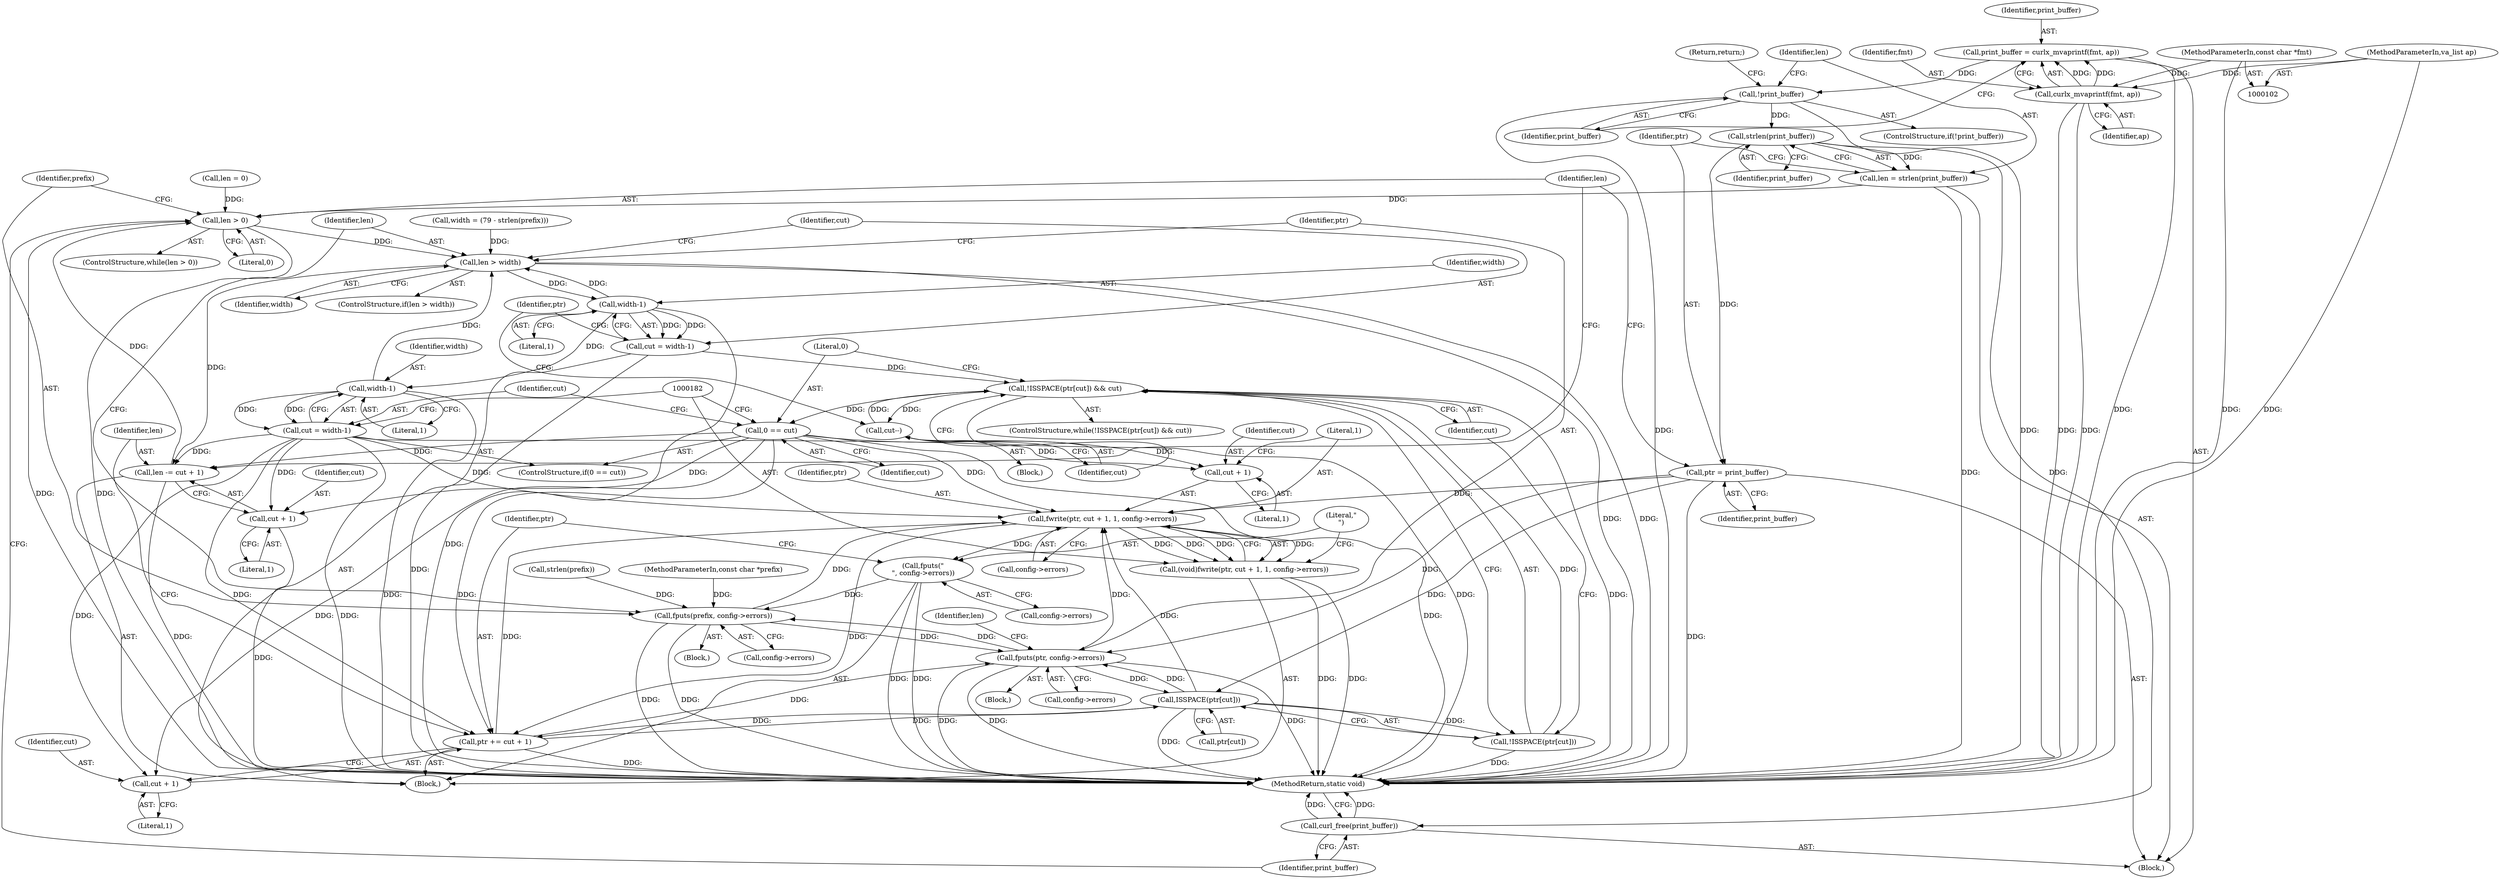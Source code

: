 digraph "0_curl_d530e92f59ae9bb2d47066c3c460b25d2ffeb211@API" {
"1000135" [label="(Call,strlen(print_buffer))"];
"1000130" [label="(Call,!print_buffer)"];
"1000124" [label="(Call,print_buffer = curlx_mvaprintf(fmt, ap))"];
"1000126" [label="(Call,curlx_mvaprintf(fmt, ap))"];
"1000105" [label="(MethodParameterIn,const char *fmt)"];
"1000106" [label="(MethodParameterIn,va_list ap)"];
"1000133" [label="(Call,len = strlen(print_buffer))"];
"1000141" [label="(Call,len > 0)"];
"1000151" [label="(Call,len > width)"];
"1000158" [label="(Call,width-1)"];
"1000156" [label="(Call,cut = width-1)"];
"1000162" [label="(Call,!ISSPACE(ptr[cut]) && cut)"];
"1000170" [label="(Call,cut--)"];
"1000173" [label="(Call,0 == cut)"];
"1000183" [label="(Call,fwrite(ptr, cut + 1, 1, config->errors))"];
"1000181" [label="(Call,(void)fwrite(ptr, cut + 1, 1, config->errors))"];
"1000192" [label="(Call,fputs(\"\n\", config->errors))"];
"1000145" [label="(Call,fputs(prefix, config->errors))"];
"1000209" [label="(Call,fputs(ptr, config->errors))"];
"1000164" [label="(Call,ISSPACE(ptr[cut]))"];
"1000163" [label="(Call,!ISSPACE(ptr[cut]))"];
"1000197" [label="(Call,ptr += cut + 1)"];
"1000185" [label="(Call,cut + 1)"];
"1000199" [label="(Call,cut + 1)"];
"1000202" [label="(Call,len -= cut + 1)"];
"1000204" [label="(Call,cut + 1)"];
"1000178" [label="(Call,width-1)"];
"1000176" [label="(Call,cut = width-1)"];
"1000137" [label="(Call,ptr = print_buffer)"];
"1000217" [label="(Call,curl_free(print_buffer))"];
"1000175" [label="(Identifier,cut)"];
"1000180" [label="(Literal,1)"];
"1000142" [label="(Identifier,len)"];
"1000105" [label="(MethodParameterIn,const char *fmt)"];
"1000140" [label="(ControlStructure,while(len > 0))"];
"1000153" [label="(Identifier,width)"];
"1000177" [label="(Identifier,cut)"];
"1000150" [label="(ControlStructure,if(len > width))"];
"1000192" [label="(Call,fputs(\"\n\", config->errors))"];
"1000169" [label="(Block,)"];
"1000106" [label="(MethodParameterIn,va_list ap)"];
"1000198" [label="(Identifier,ptr)"];
"1000145" [label="(Call,fputs(prefix, config->errors))"];
"1000104" [label="(MethodParameterIn,const char *prefix)"];
"1000193" [label="(Literal,\"\n\")"];
"1000189" [label="(Call,config->errors)"];
"1000217" [label="(Call,curl_free(print_buffer))"];
"1000166" [label="(Identifier,ptr)"];
"1000181" [label="(Call,(void)fwrite(ptr, cut + 1, 1, config->errors))"];
"1000194" [label="(Call,config->errors)"];
"1000210" [label="(Identifier,ptr)"];
"1000141" [label="(Call,len > 0)"];
"1000162" [label="(Call,!ISSPACE(ptr[cut]) && cut)"];
"1000183" [label="(Call,fwrite(ptr, cut + 1, 1, config->errors))"];
"1000156" [label="(Call,cut = width-1)"];
"1000163" [label="(Call,!ISSPACE(ptr[cut]))"];
"1000203" [label="(Identifier,len)"];
"1000135" [label="(Call,strlen(print_buffer))"];
"1000129" [label="(ControlStructure,if(!print_buffer))"];
"1000176" [label="(Call,cut = width-1)"];
"1000219" [label="(MethodReturn,static void)"];
"1000147" [label="(Call,config->errors)"];
"1000209" [label="(Call,fputs(ptr, config->errors))"];
"1000185" [label="(Call,cut + 1)"];
"1000134" [label="(Identifier,len)"];
"1000128" [label="(Identifier,ap)"];
"1000152" [label="(Identifier,len)"];
"1000126" [label="(Call,curlx_mvaprintf(fmt, ap))"];
"1000199" [label="(Call,cut + 1)"];
"1000132" [label="(Return,return;)"];
"1000158" [label="(Call,width-1)"];
"1000214" [label="(Call,len = 0)"];
"1000137" [label="(Call,ptr = print_buffer)"];
"1000204" [label="(Call,cut + 1)"];
"1000171" [label="(Identifier,cut)"];
"1000188" [label="(Literal,1)"];
"1000143" [label="(Literal,0)"];
"1000154" [label="(Block,)"];
"1000138" [label="(Identifier,ptr)"];
"1000173" [label="(Call,0 == cut)"];
"1000170" [label="(Call,cut--)"];
"1000151" [label="(Call,len > width)"];
"1000113" [label="(Call,strlen(prefix))"];
"1000206" [label="(Literal,1)"];
"1000164" [label="(Call,ISSPACE(ptr[cut]))"];
"1000165" [label="(Call,ptr[cut])"];
"1000202" [label="(Call,len -= cut + 1)"];
"1000197" [label="(Call,ptr += cut + 1)"];
"1000211" [label="(Call,config->errors)"];
"1000187" [label="(Literal,1)"];
"1000127" [label="(Identifier,fmt)"];
"1000146" [label="(Identifier,prefix)"];
"1000109" [label="(Call,width = (79 - strlen(prefix)))"];
"1000124" [label="(Call,print_buffer = curlx_mvaprintf(fmt, ap))"];
"1000144" [label="(Block,)"];
"1000157" [label="(Identifier,cut)"];
"1000200" [label="(Identifier,cut)"];
"1000168" [label="(Identifier,cut)"];
"1000186" [label="(Identifier,cut)"];
"1000136" [label="(Identifier,print_buffer)"];
"1000161" [label="(ControlStructure,while(!ISSPACE(ptr[cut]) && cut))"];
"1000160" [label="(Literal,1)"];
"1000174" [label="(Literal,0)"];
"1000131" [label="(Identifier,print_buffer)"];
"1000133" [label="(Call,len = strlen(print_buffer))"];
"1000184" [label="(Identifier,ptr)"];
"1000178" [label="(Call,width-1)"];
"1000125" [label="(Identifier,print_buffer)"];
"1000201" [label="(Literal,1)"];
"1000139" [label="(Identifier,print_buffer)"];
"1000120" [label="(Block,)"];
"1000130" [label="(Call,!print_buffer)"];
"1000159" [label="(Identifier,width)"];
"1000208" [label="(Block,)"];
"1000218" [label="(Identifier,print_buffer)"];
"1000179" [label="(Identifier,width)"];
"1000205" [label="(Identifier,cut)"];
"1000172" [label="(ControlStructure,if(0 == cut))"];
"1000215" [label="(Identifier,len)"];
"1000135" -> "1000133"  [label="AST: "];
"1000135" -> "1000136"  [label="CFG: "];
"1000136" -> "1000135"  [label="AST: "];
"1000133" -> "1000135"  [label="CFG: "];
"1000135" -> "1000133"  [label="DDG: "];
"1000130" -> "1000135"  [label="DDG: "];
"1000135" -> "1000137"  [label="DDG: "];
"1000135" -> "1000217"  [label="DDG: "];
"1000130" -> "1000129"  [label="AST: "];
"1000130" -> "1000131"  [label="CFG: "];
"1000131" -> "1000130"  [label="AST: "];
"1000132" -> "1000130"  [label="CFG: "];
"1000134" -> "1000130"  [label="CFG: "];
"1000130" -> "1000219"  [label="DDG: "];
"1000130" -> "1000219"  [label="DDG: "];
"1000124" -> "1000130"  [label="DDG: "];
"1000124" -> "1000120"  [label="AST: "];
"1000124" -> "1000126"  [label="CFG: "];
"1000125" -> "1000124"  [label="AST: "];
"1000126" -> "1000124"  [label="AST: "];
"1000131" -> "1000124"  [label="CFG: "];
"1000124" -> "1000219"  [label="DDG: "];
"1000126" -> "1000124"  [label="DDG: "];
"1000126" -> "1000124"  [label="DDG: "];
"1000126" -> "1000128"  [label="CFG: "];
"1000127" -> "1000126"  [label="AST: "];
"1000128" -> "1000126"  [label="AST: "];
"1000126" -> "1000219"  [label="DDG: "];
"1000126" -> "1000219"  [label="DDG: "];
"1000105" -> "1000126"  [label="DDG: "];
"1000106" -> "1000126"  [label="DDG: "];
"1000105" -> "1000102"  [label="AST: "];
"1000105" -> "1000219"  [label="DDG: "];
"1000106" -> "1000102"  [label="AST: "];
"1000106" -> "1000219"  [label="DDG: "];
"1000133" -> "1000120"  [label="AST: "];
"1000134" -> "1000133"  [label="AST: "];
"1000138" -> "1000133"  [label="CFG: "];
"1000133" -> "1000219"  [label="DDG: "];
"1000133" -> "1000141"  [label="DDG: "];
"1000141" -> "1000140"  [label="AST: "];
"1000141" -> "1000143"  [label="CFG: "];
"1000142" -> "1000141"  [label="AST: "];
"1000143" -> "1000141"  [label="AST: "];
"1000146" -> "1000141"  [label="CFG: "];
"1000218" -> "1000141"  [label="CFG: "];
"1000141" -> "1000219"  [label="DDG: "];
"1000141" -> "1000219"  [label="DDG: "];
"1000202" -> "1000141"  [label="DDG: "];
"1000214" -> "1000141"  [label="DDG: "];
"1000141" -> "1000151"  [label="DDG: "];
"1000151" -> "1000150"  [label="AST: "];
"1000151" -> "1000153"  [label="CFG: "];
"1000152" -> "1000151"  [label="AST: "];
"1000153" -> "1000151"  [label="AST: "];
"1000157" -> "1000151"  [label="CFG: "];
"1000210" -> "1000151"  [label="CFG: "];
"1000151" -> "1000219"  [label="DDG: "];
"1000151" -> "1000219"  [label="DDG: "];
"1000158" -> "1000151"  [label="DDG: "];
"1000178" -> "1000151"  [label="DDG: "];
"1000109" -> "1000151"  [label="DDG: "];
"1000151" -> "1000158"  [label="DDG: "];
"1000151" -> "1000202"  [label="DDG: "];
"1000158" -> "1000156"  [label="AST: "];
"1000158" -> "1000160"  [label="CFG: "];
"1000159" -> "1000158"  [label="AST: "];
"1000160" -> "1000158"  [label="AST: "];
"1000156" -> "1000158"  [label="CFG: "];
"1000158" -> "1000219"  [label="DDG: "];
"1000158" -> "1000156"  [label="DDG: "];
"1000158" -> "1000156"  [label="DDG: "];
"1000158" -> "1000178"  [label="DDG: "];
"1000156" -> "1000154"  [label="AST: "];
"1000157" -> "1000156"  [label="AST: "];
"1000166" -> "1000156"  [label="CFG: "];
"1000156" -> "1000219"  [label="DDG: "];
"1000156" -> "1000162"  [label="DDG: "];
"1000162" -> "1000161"  [label="AST: "];
"1000162" -> "1000163"  [label="CFG: "];
"1000162" -> "1000168"  [label="CFG: "];
"1000163" -> "1000162"  [label="AST: "];
"1000168" -> "1000162"  [label="AST: "];
"1000171" -> "1000162"  [label="CFG: "];
"1000174" -> "1000162"  [label="CFG: "];
"1000162" -> "1000219"  [label="DDG: "];
"1000162" -> "1000219"  [label="DDG: "];
"1000163" -> "1000162"  [label="DDG: "];
"1000170" -> "1000162"  [label="DDG: "];
"1000162" -> "1000170"  [label="DDG: "];
"1000162" -> "1000173"  [label="DDG: "];
"1000170" -> "1000169"  [label="AST: "];
"1000170" -> "1000171"  [label="CFG: "];
"1000171" -> "1000170"  [label="AST: "];
"1000166" -> "1000170"  [label="CFG: "];
"1000173" -> "1000172"  [label="AST: "];
"1000173" -> "1000175"  [label="CFG: "];
"1000174" -> "1000173"  [label="AST: "];
"1000175" -> "1000173"  [label="AST: "];
"1000177" -> "1000173"  [label="CFG: "];
"1000182" -> "1000173"  [label="CFG: "];
"1000173" -> "1000219"  [label="DDG: "];
"1000173" -> "1000183"  [label="DDG: "];
"1000173" -> "1000185"  [label="DDG: "];
"1000173" -> "1000197"  [label="DDG: "];
"1000173" -> "1000199"  [label="DDG: "];
"1000173" -> "1000202"  [label="DDG: "];
"1000173" -> "1000204"  [label="DDG: "];
"1000183" -> "1000181"  [label="AST: "];
"1000183" -> "1000189"  [label="CFG: "];
"1000184" -> "1000183"  [label="AST: "];
"1000185" -> "1000183"  [label="AST: "];
"1000188" -> "1000183"  [label="AST: "];
"1000189" -> "1000183"  [label="AST: "];
"1000181" -> "1000183"  [label="CFG: "];
"1000183" -> "1000181"  [label="DDG: "];
"1000183" -> "1000181"  [label="DDG: "];
"1000183" -> "1000181"  [label="DDG: "];
"1000183" -> "1000181"  [label="DDG: "];
"1000209" -> "1000183"  [label="DDG: "];
"1000137" -> "1000183"  [label="DDG: "];
"1000197" -> "1000183"  [label="DDG: "];
"1000164" -> "1000183"  [label="DDG: "];
"1000176" -> "1000183"  [label="DDG: "];
"1000145" -> "1000183"  [label="DDG: "];
"1000183" -> "1000192"  [label="DDG: "];
"1000183" -> "1000197"  [label="DDG: "];
"1000181" -> "1000154"  [label="AST: "];
"1000182" -> "1000181"  [label="AST: "];
"1000193" -> "1000181"  [label="CFG: "];
"1000181" -> "1000219"  [label="DDG: "];
"1000181" -> "1000219"  [label="DDG: "];
"1000192" -> "1000154"  [label="AST: "];
"1000192" -> "1000194"  [label="CFG: "];
"1000193" -> "1000192"  [label="AST: "];
"1000194" -> "1000192"  [label="AST: "];
"1000198" -> "1000192"  [label="CFG: "];
"1000192" -> "1000219"  [label="DDG: "];
"1000192" -> "1000219"  [label="DDG: "];
"1000192" -> "1000145"  [label="DDG: "];
"1000145" -> "1000144"  [label="AST: "];
"1000145" -> "1000147"  [label="CFG: "];
"1000146" -> "1000145"  [label="AST: "];
"1000147" -> "1000145"  [label="AST: "];
"1000152" -> "1000145"  [label="CFG: "];
"1000145" -> "1000219"  [label="DDG: "];
"1000145" -> "1000219"  [label="DDG: "];
"1000113" -> "1000145"  [label="DDG: "];
"1000104" -> "1000145"  [label="DDG: "];
"1000209" -> "1000145"  [label="DDG: "];
"1000145" -> "1000209"  [label="DDG: "];
"1000209" -> "1000208"  [label="AST: "];
"1000209" -> "1000211"  [label="CFG: "];
"1000210" -> "1000209"  [label="AST: "];
"1000211" -> "1000209"  [label="AST: "];
"1000215" -> "1000209"  [label="CFG: "];
"1000209" -> "1000219"  [label="DDG: "];
"1000209" -> "1000219"  [label="DDG: "];
"1000209" -> "1000219"  [label="DDG: "];
"1000209" -> "1000164"  [label="DDG: "];
"1000137" -> "1000209"  [label="DDG: "];
"1000197" -> "1000209"  [label="DDG: "];
"1000164" -> "1000209"  [label="DDG: "];
"1000164" -> "1000163"  [label="AST: "];
"1000164" -> "1000165"  [label="CFG: "];
"1000165" -> "1000164"  [label="AST: "];
"1000163" -> "1000164"  [label="CFG: "];
"1000164" -> "1000219"  [label="DDG: "];
"1000164" -> "1000163"  [label="DDG: "];
"1000137" -> "1000164"  [label="DDG: "];
"1000197" -> "1000164"  [label="DDG: "];
"1000164" -> "1000197"  [label="DDG: "];
"1000168" -> "1000163"  [label="CFG: "];
"1000163" -> "1000219"  [label="DDG: "];
"1000197" -> "1000154"  [label="AST: "];
"1000197" -> "1000199"  [label="CFG: "];
"1000198" -> "1000197"  [label="AST: "];
"1000199" -> "1000197"  [label="AST: "];
"1000203" -> "1000197"  [label="CFG: "];
"1000197" -> "1000219"  [label="DDG: "];
"1000176" -> "1000197"  [label="DDG: "];
"1000185" -> "1000187"  [label="CFG: "];
"1000186" -> "1000185"  [label="AST: "];
"1000187" -> "1000185"  [label="AST: "];
"1000188" -> "1000185"  [label="CFG: "];
"1000176" -> "1000185"  [label="DDG: "];
"1000199" -> "1000201"  [label="CFG: "];
"1000200" -> "1000199"  [label="AST: "];
"1000201" -> "1000199"  [label="AST: "];
"1000176" -> "1000199"  [label="DDG: "];
"1000202" -> "1000154"  [label="AST: "];
"1000202" -> "1000204"  [label="CFG: "];
"1000203" -> "1000202"  [label="AST: "];
"1000204" -> "1000202"  [label="AST: "];
"1000142" -> "1000202"  [label="CFG: "];
"1000202" -> "1000219"  [label="DDG: "];
"1000176" -> "1000202"  [label="DDG: "];
"1000204" -> "1000206"  [label="CFG: "];
"1000205" -> "1000204"  [label="AST: "];
"1000206" -> "1000204"  [label="AST: "];
"1000204" -> "1000219"  [label="DDG: "];
"1000176" -> "1000204"  [label="DDG: "];
"1000178" -> "1000176"  [label="AST: "];
"1000178" -> "1000180"  [label="CFG: "];
"1000179" -> "1000178"  [label="AST: "];
"1000180" -> "1000178"  [label="AST: "];
"1000176" -> "1000178"  [label="CFG: "];
"1000178" -> "1000219"  [label="DDG: "];
"1000178" -> "1000176"  [label="DDG: "];
"1000178" -> "1000176"  [label="DDG: "];
"1000176" -> "1000172"  [label="AST: "];
"1000177" -> "1000176"  [label="AST: "];
"1000182" -> "1000176"  [label="CFG: "];
"1000176" -> "1000219"  [label="DDG: "];
"1000137" -> "1000120"  [label="AST: "];
"1000137" -> "1000139"  [label="CFG: "];
"1000138" -> "1000137"  [label="AST: "];
"1000139" -> "1000137"  [label="AST: "];
"1000142" -> "1000137"  [label="CFG: "];
"1000137" -> "1000219"  [label="DDG: "];
"1000217" -> "1000120"  [label="AST: "];
"1000217" -> "1000218"  [label="CFG: "];
"1000218" -> "1000217"  [label="AST: "];
"1000219" -> "1000217"  [label="CFG: "];
"1000217" -> "1000219"  [label="DDG: "];
"1000217" -> "1000219"  [label="DDG: "];
}
